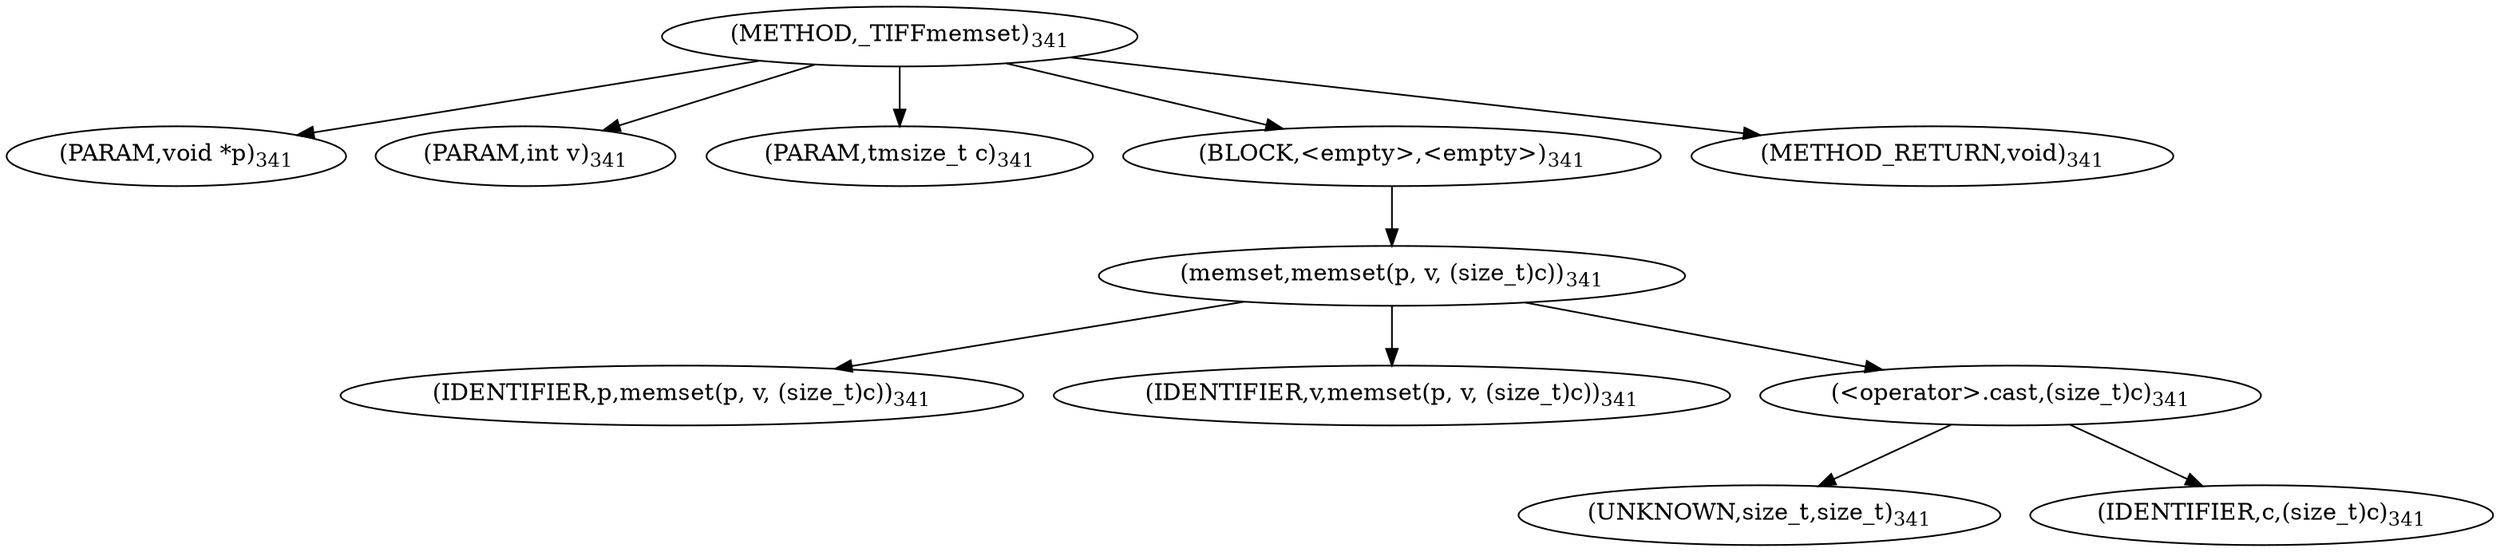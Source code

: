 digraph "_TIFFmemset" {  
"34168" [label = <(METHOD,_TIFFmemset)<SUB>341</SUB>> ]
"34169" [label = <(PARAM,void *p)<SUB>341</SUB>> ]
"34170" [label = <(PARAM,int v)<SUB>341</SUB>> ]
"34171" [label = <(PARAM,tmsize_t c)<SUB>341</SUB>> ]
"34172" [label = <(BLOCK,&lt;empty&gt;,&lt;empty&gt;)<SUB>341</SUB>> ]
"34173" [label = <(memset,memset(p, v, (size_t)c))<SUB>341</SUB>> ]
"34174" [label = <(IDENTIFIER,p,memset(p, v, (size_t)c))<SUB>341</SUB>> ]
"34175" [label = <(IDENTIFIER,v,memset(p, v, (size_t)c))<SUB>341</SUB>> ]
"34176" [label = <(&lt;operator&gt;.cast,(size_t)c)<SUB>341</SUB>> ]
"34177" [label = <(UNKNOWN,size_t,size_t)<SUB>341</SUB>> ]
"34178" [label = <(IDENTIFIER,c,(size_t)c)<SUB>341</SUB>> ]
"34179" [label = <(METHOD_RETURN,void)<SUB>341</SUB>> ]
  "34168" -> "34169" 
  "34168" -> "34170" 
  "34168" -> "34171" 
  "34168" -> "34172" 
  "34168" -> "34179" 
  "34172" -> "34173" 
  "34173" -> "34174" 
  "34173" -> "34175" 
  "34173" -> "34176" 
  "34176" -> "34177" 
  "34176" -> "34178" 
}
